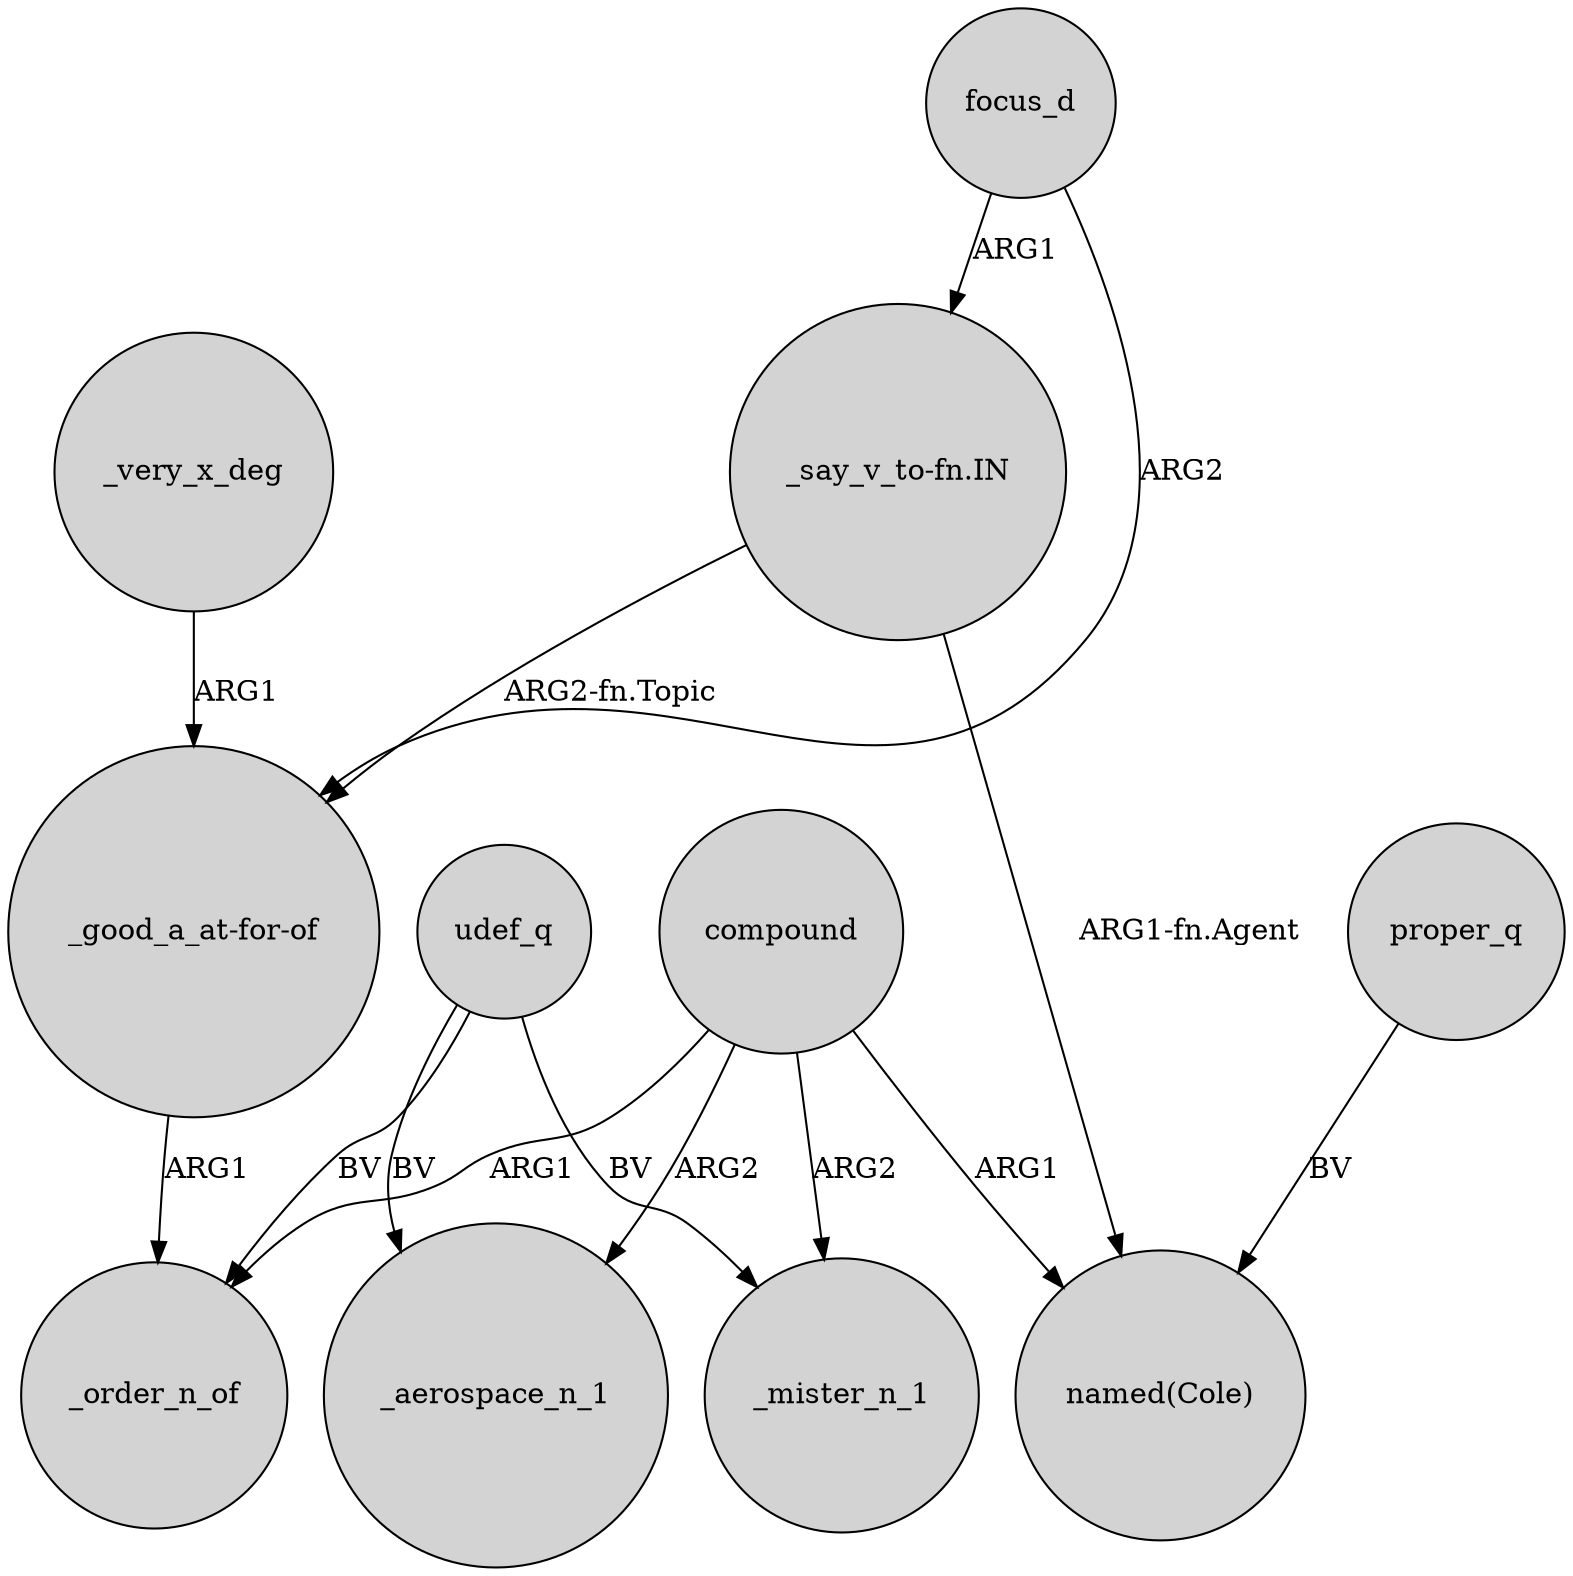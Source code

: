 digraph {
	node [shape=circle style=filled]
	udef_q -> _mister_n_1 [label=BV]
	"_say_v_to-fn.IN" -> "named(Cole)" [label="ARG1-fn.Agent"]
	compound -> _aerospace_n_1 [label=ARG2]
	compound -> _order_n_of [label=ARG1]
	_very_x_deg -> "_good_a_at-for-of" [label=ARG1]
	udef_q -> _order_n_of [label=BV]
	focus_d -> "_good_a_at-for-of" [label=ARG2]
	"_good_a_at-for-of" -> _order_n_of [label=ARG1]
	proper_q -> "named(Cole)" [label=BV]
	compound -> "named(Cole)" [label=ARG1]
	udef_q -> _aerospace_n_1 [label=BV]
	"_say_v_to-fn.IN" -> "_good_a_at-for-of" [label="ARG2-fn.Topic"]
	compound -> _mister_n_1 [label=ARG2]
	focus_d -> "_say_v_to-fn.IN" [label=ARG1]
}
